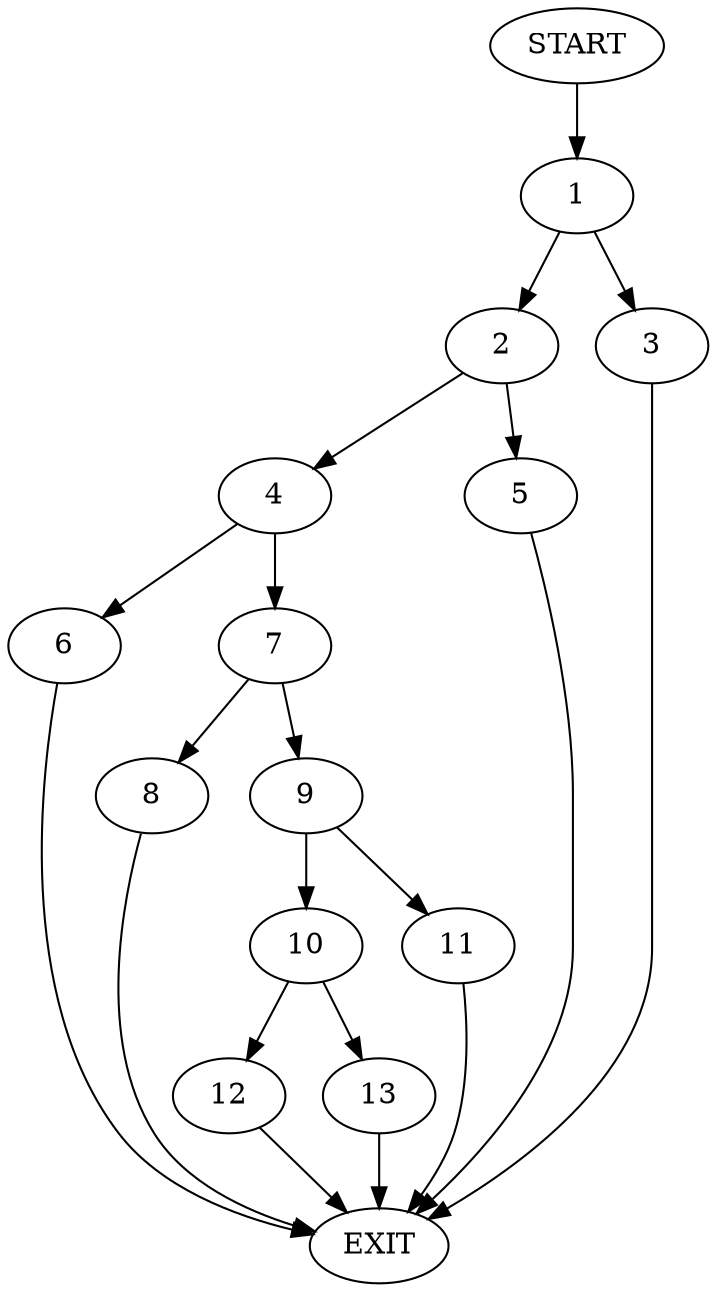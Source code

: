 digraph {
0 [label="START"]
14 [label="EXIT"]
0 -> 1
1 -> 2
1 -> 3
3 -> 14
2 -> 4
2 -> 5
4 -> 6
4 -> 7
5 -> 14
6 -> 14
7 -> 8
7 -> 9
8 -> 14
9 -> 10
9 -> 11
10 -> 12
10 -> 13
11 -> 14
12 -> 14
13 -> 14
}
